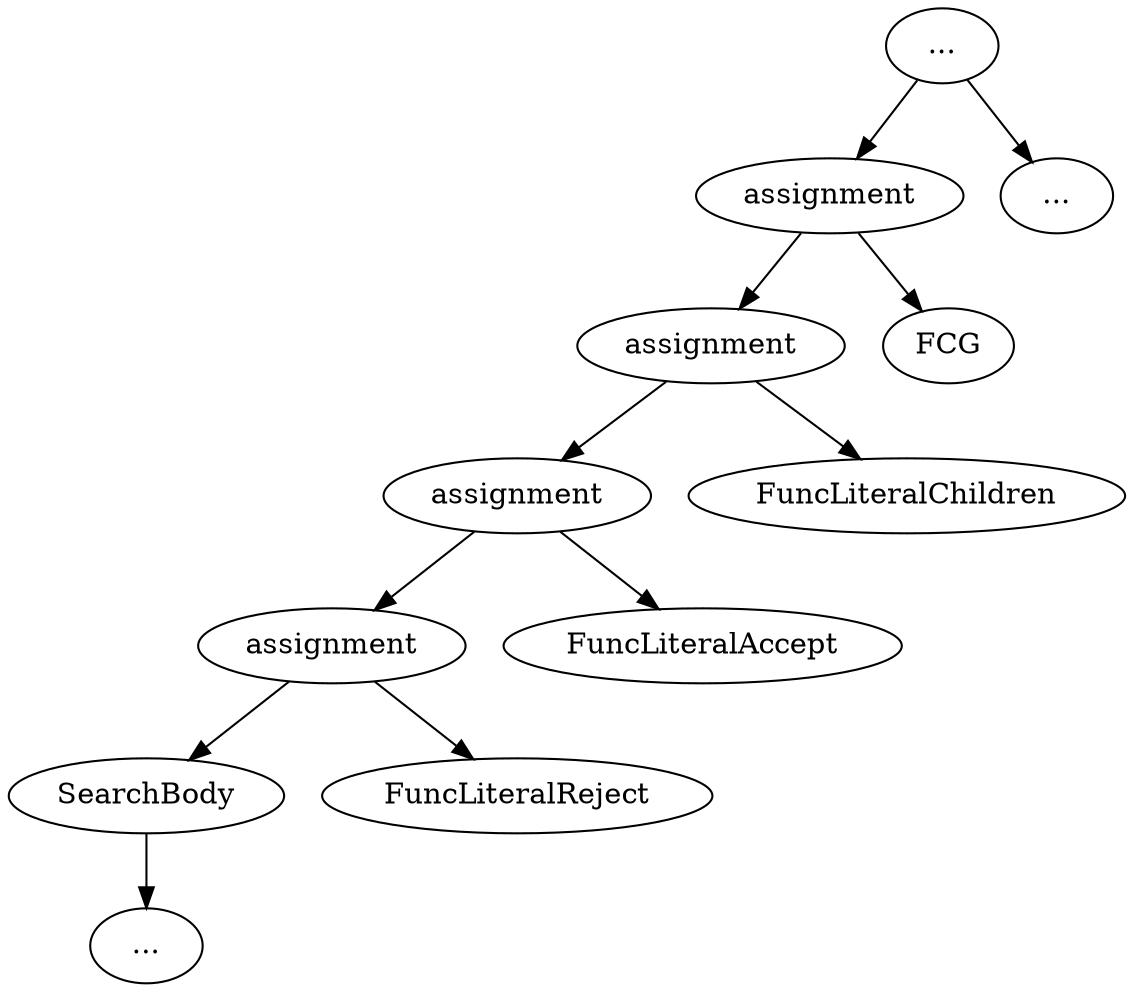 digraph ast {

	ellipse1 [label = "..."]
	ellipse1 -> assignment
	ellipse1 -> "..."
	ellipse2 [label = "..."]

	SearchBody -> ellipse2

	children [label = "assignment"]
	accept [label = "assignment"]
	reject [label = "assignment"]


	assignment -> children
	reject -> SearchBody
	reject -> FuncLiteralReject
	accept -> reject
	accept -> FuncLiteralAccept
	children -> accept
	children -> FuncLiteralChildren
	assignment -> FCG

}